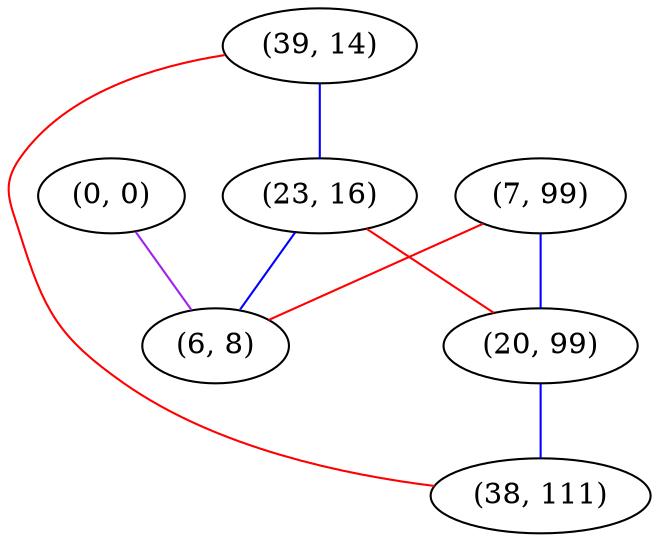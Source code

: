 graph "" {
"(7, 99)";
"(39, 14)";
"(0, 0)";
"(23, 16)";
"(6, 8)";
"(20, 99)";
"(38, 111)";
"(7, 99)" -- "(6, 8)"  [color=red, key=0, weight=1];
"(7, 99)" -- "(20, 99)"  [color=blue, key=0, weight=3];
"(39, 14)" -- "(23, 16)"  [color=blue, key=0, weight=3];
"(39, 14)" -- "(38, 111)"  [color=red, key=0, weight=1];
"(0, 0)" -- "(6, 8)"  [color=purple, key=0, weight=4];
"(23, 16)" -- "(6, 8)"  [color=blue, key=0, weight=3];
"(23, 16)" -- "(20, 99)"  [color=red, key=0, weight=1];
"(20, 99)" -- "(38, 111)"  [color=blue, key=0, weight=3];
}
